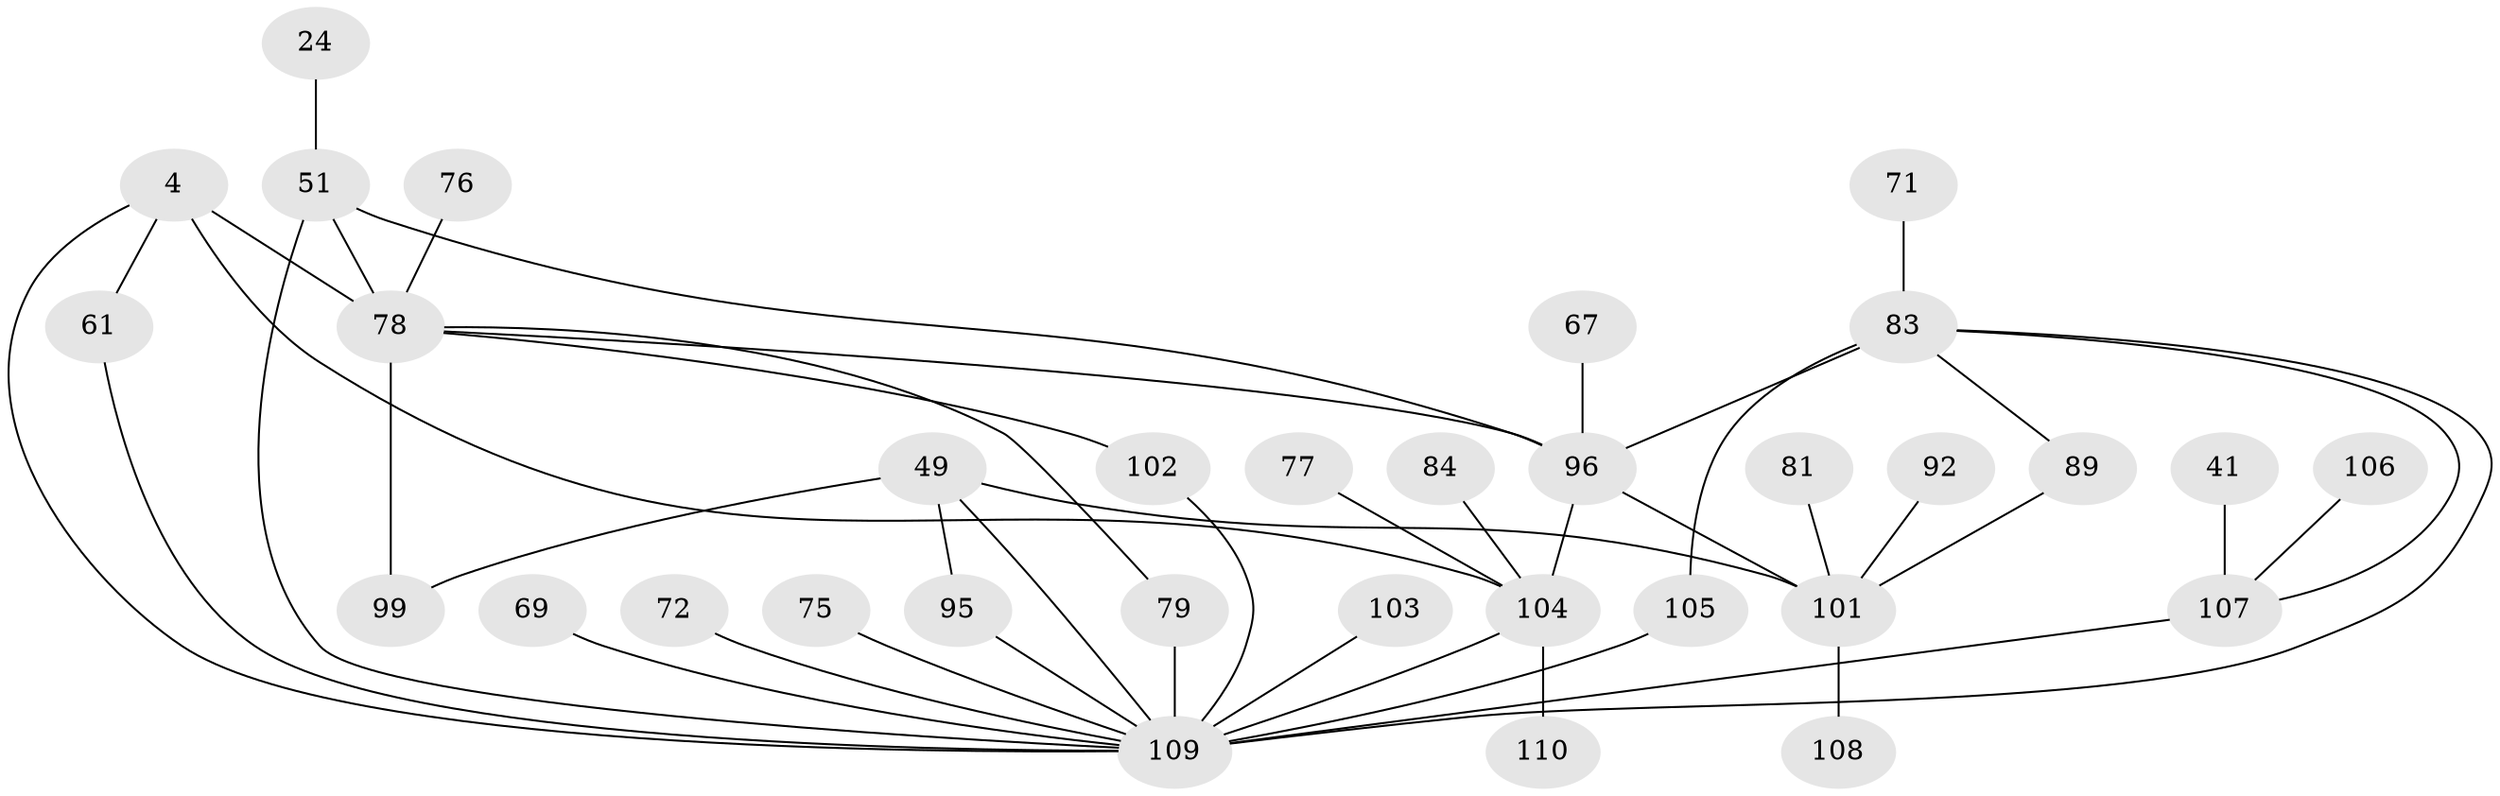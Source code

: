 // original degree distribution, {5: 0.10909090909090909, 11: 0.00909090909090909, 3: 0.2818181818181818, 4: 0.10909090909090909, 7: 0.00909090909090909, 2: 0.2545454545454545, 1: 0.22727272727272727}
// Generated by graph-tools (version 1.1) at 2025/44/03/04/25 21:44:28]
// undirected, 33 vertices, 46 edges
graph export_dot {
graph [start="1"]
  node [color=gray90,style=filled];
  4;
  24;
  41;
  49 [super="+30+40"];
  51 [super="+39"];
  61;
  67;
  69;
  71;
  72 [super="+23"];
  75;
  76;
  77;
  78 [super="+32+65"];
  79 [super="+16"];
  81;
  83 [super="+17+34"];
  84;
  89 [super="+85"];
  92 [super="+28"];
  95 [super="+48"];
  96 [super="+1+12+93+94"];
  99 [super="+73"];
  101 [super="+37+38"];
  102 [super="+86"];
  103;
  104 [super="+10+64+74+100"];
  105 [super="+31+55"];
  106 [super="+70"];
  107 [super="+50"];
  108;
  109 [super="+63+98+82+66"];
  110;
  4 -- 61;
  4 -- 78 [weight=3];
  4 -- 104 [weight=3];
  4 -- 109 [weight=4];
  24 -- 51;
  41 -- 107;
  49 -- 95 [weight=3];
  49 -- 99;
  49 -- 109 [weight=2];
  49 -- 101;
  51 -- 78 [weight=2];
  51 -- 96;
  51 -- 109 [weight=3];
  61 -- 109;
  67 -- 96;
  69 -- 109;
  71 -- 83;
  72 -- 109;
  75 -- 109;
  76 -- 78;
  77 -- 104;
  78 -- 99;
  78 -- 79;
  78 -- 102;
  78 -- 96;
  79 -- 109;
  81 -- 101;
  83 -- 89;
  83 -- 96 [weight=3];
  83 -- 105 [weight=2];
  83 -- 107 [weight=2];
  83 -- 109 [weight=2];
  84 -- 104;
  89 -- 101;
  92 -- 101;
  95 -- 109;
  96 -- 104;
  96 -- 101 [weight=3];
  101 -- 108;
  102 -- 109;
  103 -- 109;
  104 -- 110;
  104 -- 109 [weight=5];
  105 -- 109 [weight=2];
  106 -- 107;
  107 -- 109 [weight=3];
}
